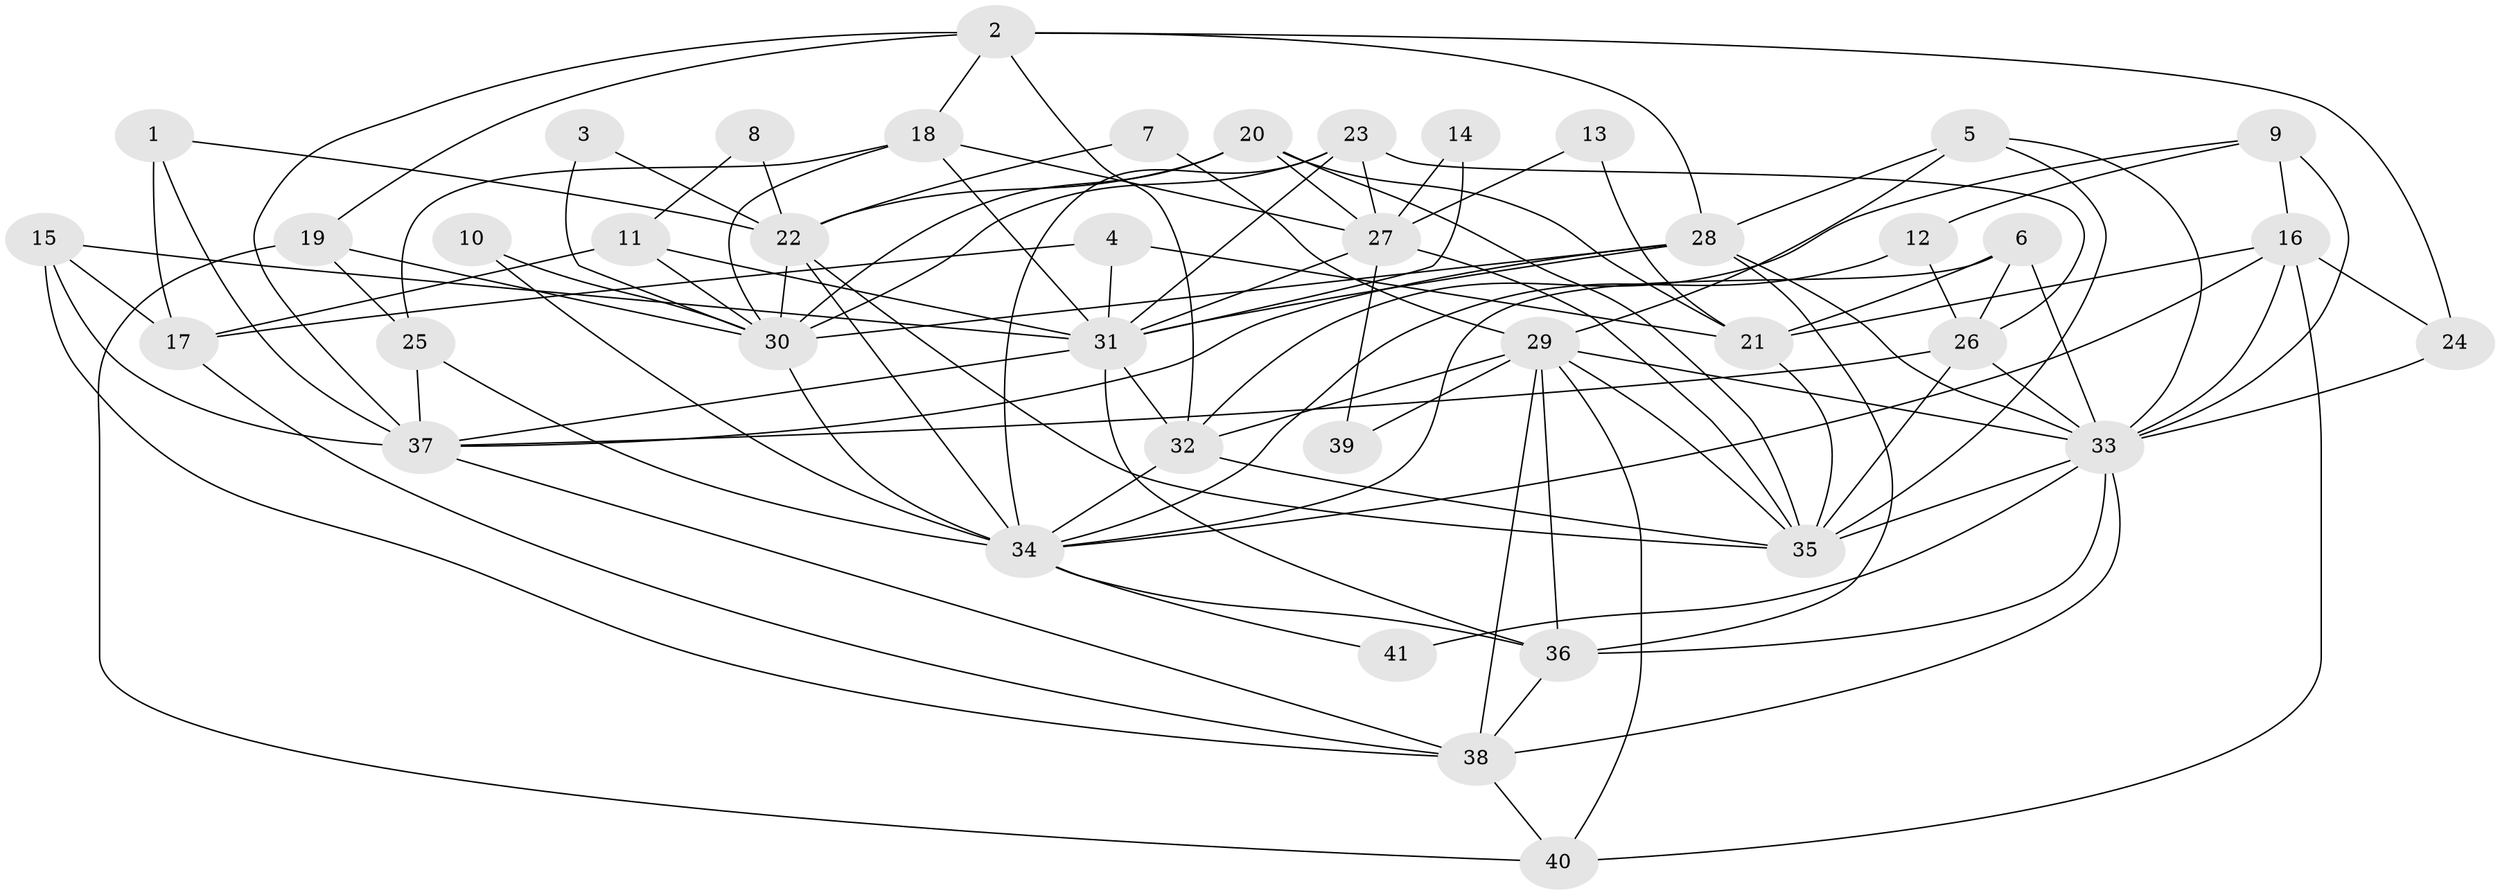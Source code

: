 // original degree distribution, {4: 0.20987654320987653, 5: 0.18518518518518517, 3: 0.30864197530864196, 6: 0.08641975308641975, 7: 0.024691358024691357, 2: 0.14814814814814814, 8: 0.024691358024691357, 10: 0.012345679012345678}
// Generated by graph-tools (version 1.1) at 2025/50/03/09/25 03:50:05]
// undirected, 41 vertices, 108 edges
graph export_dot {
graph [start="1"]
  node [color=gray90,style=filled];
  1;
  2;
  3;
  4;
  5;
  6;
  7;
  8;
  9;
  10;
  11;
  12;
  13;
  14;
  15;
  16;
  17;
  18;
  19;
  20;
  21;
  22;
  23;
  24;
  25;
  26;
  27;
  28;
  29;
  30;
  31;
  32;
  33;
  34;
  35;
  36;
  37;
  38;
  39;
  40;
  41;
  1 -- 17 [weight=1.0];
  1 -- 22 [weight=1.0];
  1 -- 37 [weight=1.0];
  2 -- 18 [weight=1.0];
  2 -- 19 [weight=1.0];
  2 -- 24 [weight=1.0];
  2 -- 28 [weight=1.0];
  2 -- 32 [weight=1.0];
  2 -- 37 [weight=1.0];
  3 -- 22 [weight=1.0];
  3 -- 30 [weight=1.0];
  4 -- 17 [weight=1.0];
  4 -- 21 [weight=2.0];
  4 -- 31 [weight=3.0];
  5 -- 28 [weight=1.0];
  5 -- 29 [weight=1.0];
  5 -- 33 [weight=1.0];
  5 -- 35 [weight=1.0];
  6 -- 21 [weight=1.0];
  6 -- 26 [weight=1.0];
  6 -- 33 [weight=1.0];
  6 -- 34 [weight=1.0];
  7 -- 22 [weight=1.0];
  7 -- 29 [weight=1.0];
  8 -- 11 [weight=1.0];
  8 -- 22 [weight=1.0];
  9 -- 12 [weight=1.0];
  9 -- 16 [weight=1.0];
  9 -- 32 [weight=1.0];
  9 -- 33 [weight=1.0];
  10 -- 30 [weight=2.0];
  10 -- 34 [weight=1.0];
  11 -- 17 [weight=1.0];
  11 -- 30 [weight=1.0];
  11 -- 31 [weight=1.0];
  12 -- 26 [weight=1.0];
  12 -- 34 [weight=1.0];
  13 -- 21 [weight=1.0];
  13 -- 27 [weight=1.0];
  14 -- 27 [weight=1.0];
  14 -- 31 [weight=2.0];
  15 -- 17 [weight=1.0];
  15 -- 31 [weight=1.0];
  15 -- 37 [weight=1.0];
  15 -- 38 [weight=1.0];
  16 -- 21 [weight=1.0];
  16 -- 24 [weight=1.0];
  16 -- 33 [weight=1.0];
  16 -- 34 [weight=1.0];
  16 -- 40 [weight=1.0];
  17 -- 38 [weight=1.0];
  18 -- 25 [weight=1.0];
  18 -- 27 [weight=1.0];
  18 -- 30 [weight=1.0];
  18 -- 31 [weight=1.0];
  19 -- 25 [weight=1.0];
  19 -- 30 [weight=1.0];
  19 -- 40 [weight=1.0];
  20 -- 21 [weight=1.0];
  20 -- 22 [weight=1.0];
  20 -- 27 [weight=1.0];
  20 -- 30 [weight=1.0];
  20 -- 35 [weight=1.0];
  21 -- 35 [weight=1.0];
  22 -- 30 [weight=1.0];
  22 -- 34 [weight=1.0];
  22 -- 35 [weight=1.0];
  23 -- 26 [weight=1.0];
  23 -- 27 [weight=1.0];
  23 -- 30 [weight=2.0];
  23 -- 31 [weight=1.0];
  23 -- 34 [weight=1.0];
  24 -- 33 [weight=1.0];
  25 -- 34 [weight=1.0];
  25 -- 37 [weight=1.0];
  26 -- 33 [weight=1.0];
  26 -- 35 [weight=1.0];
  26 -- 37 [weight=1.0];
  27 -- 31 [weight=1.0];
  27 -- 35 [weight=1.0];
  27 -- 39 [weight=1.0];
  28 -- 30 [weight=1.0];
  28 -- 31 [weight=1.0];
  28 -- 33 [weight=1.0];
  28 -- 36 [weight=1.0];
  28 -- 37 [weight=1.0];
  29 -- 32 [weight=1.0];
  29 -- 33 [weight=1.0];
  29 -- 35 [weight=1.0];
  29 -- 36 [weight=1.0];
  29 -- 38 [weight=1.0];
  29 -- 39 [weight=1.0];
  29 -- 40 [weight=1.0];
  30 -- 34 [weight=1.0];
  31 -- 32 [weight=1.0];
  31 -- 36 [weight=1.0];
  31 -- 37 [weight=1.0];
  32 -- 34 [weight=1.0];
  32 -- 35 [weight=1.0];
  33 -- 35 [weight=1.0];
  33 -- 36 [weight=1.0];
  33 -- 38 [weight=1.0];
  33 -- 41 [weight=2.0];
  34 -- 36 [weight=1.0];
  34 -- 41 [weight=1.0];
  36 -- 38 [weight=1.0];
  37 -- 38 [weight=1.0];
  38 -- 40 [weight=1.0];
}
